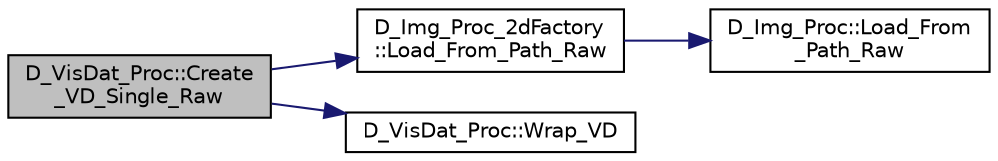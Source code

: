digraph "D_VisDat_Proc::Create_VD_Single_Raw"
{
 // LATEX_PDF_SIZE
  edge [fontname="Helvetica",fontsize="10",labelfontname="Helvetica",labelfontsize="10"];
  node [fontname="Helvetica",fontsize="10",shape=record];
  rankdir="LR";
  Node1 [label="D_VisDat_Proc::Create\l_VD_Single_Raw",height=0.2,width=0.4,color="black", fillcolor="grey75", style="filled", fontcolor="black",tooltip=" "];
  Node1 -> Node2 [color="midnightblue",fontsize="10",style="solid"];
  Node2 [label="D_Img_Proc_2dFactory\l::Load_From_Path_Raw",height=0.2,width=0.4,color="black", fillcolor="white", style="filled",URL="$class_d___img___proc__2d_factory.html#a37e7b79aa010a116e4529a8d9eb8c33b",tooltip=" "];
  Node2 -> Node3 [color="midnightblue",fontsize="10",style="solid"];
  Node3 [label="D_Img_Proc::Load_From\l_Path_Raw",height=0.2,width=0.4,color="black", fillcolor="white", style="filled",URL="$class_d___img___proc.html#a7601b16371535164b9860bb190a23967",tooltip=" "];
  Node1 -> Node4 [color="midnightblue",fontsize="10",style="solid"];
  Node4 [label="D_VisDat_Proc::Wrap_VD",height=0.2,width=0.4,color="black", fillcolor="white", style="filled",URL="$class_d___vis_dat___proc.html#a08a25f3f05db4e112c651456fd1ae7e5",tooltip=" "];
}
